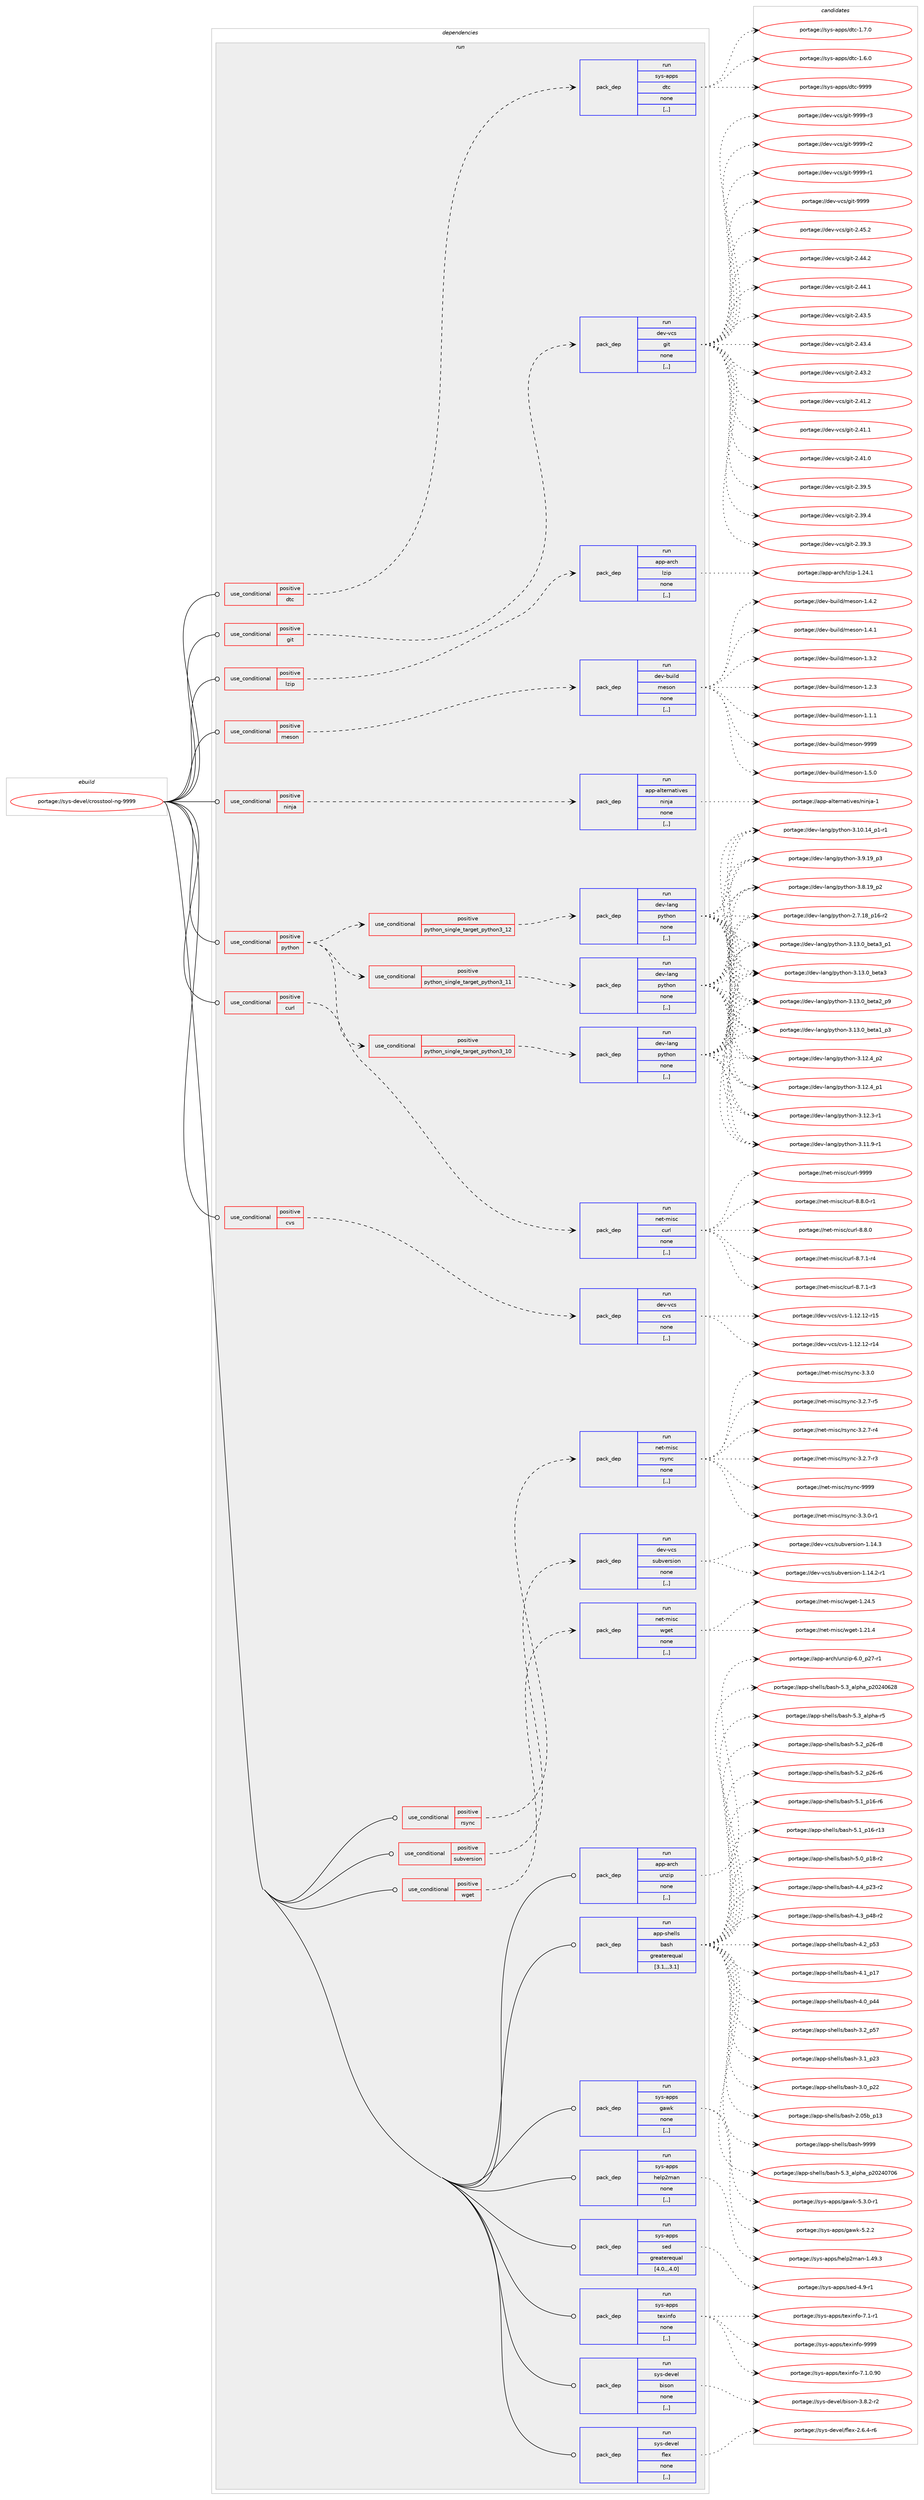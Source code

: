 digraph prolog {

# *************
# Graph options
# *************

newrank=true;
concentrate=true;
compound=true;
graph [rankdir=LR,fontname=Helvetica,fontsize=10,ranksep=1.5];#, ranksep=2.5, nodesep=0.2];
edge  [arrowhead=vee];
node  [fontname=Helvetica,fontsize=10];

# **********
# The ebuild
# **********

subgraph cluster_leftcol {
color=gray;
rank=same;
label=<<i>ebuild</i>>;
id [label="portage://sys-devel/crosstool-ng-9999", color=red, width=4, href="../sys-devel/crosstool-ng-9999.svg"];
}

# ****************
# The dependencies
# ****************

subgraph cluster_midcol {
color=gray;
label=<<i>dependencies</i>>;
subgraph cluster_compile {
fillcolor="#eeeeee";
style=filled;
label=<<i>compile</i>>;
}
subgraph cluster_compileandrun {
fillcolor="#eeeeee";
style=filled;
label=<<i>compile and run</i>>;
}
subgraph cluster_run {
fillcolor="#eeeeee";
style=filled;
label=<<i>run</i>>;
subgraph cond114559 {
dependency430284 [label=<<TABLE BORDER="0" CELLBORDER="1" CELLSPACING="0" CELLPADDING="4"><TR><TD ROWSPAN="3" CELLPADDING="10">use_conditional</TD></TR><TR><TD>positive</TD></TR><TR><TD>curl</TD></TR></TABLE>>, shape=none, color=red];
subgraph pack312774 {
dependency430285 [label=<<TABLE BORDER="0" CELLBORDER="1" CELLSPACING="0" CELLPADDING="4" WIDTH="220"><TR><TD ROWSPAN="6" CELLPADDING="30">pack_dep</TD></TR><TR><TD WIDTH="110">run</TD></TR><TR><TD>net-misc</TD></TR><TR><TD>curl</TD></TR><TR><TD>none</TD></TR><TR><TD>[,,]</TD></TR></TABLE>>, shape=none, color=blue];
}
dependency430284:e -> dependency430285:w [weight=20,style="dashed",arrowhead="vee"];
}
id:e -> dependency430284:w [weight=20,style="solid",arrowhead="odot"];
subgraph cond114560 {
dependency430286 [label=<<TABLE BORDER="0" CELLBORDER="1" CELLSPACING="0" CELLPADDING="4"><TR><TD ROWSPAN="3" CELLPADDING="10">use_conditional</TD></TR><TR><TD>positive</TD></TR><TR><TD>cvs</TD></TR></TABLE>>, shape=none, color=red];
subgraph pack312775 {
dependency430287 [label=<<TABLE BORDER="0" CELLBORDER="1" CELLSPACING="0" CELLPADDING="4" WIDTH="220"><TR><TD ROWSPAN="6" CELLPADDING="30">pack_dep</TD></TR><TR><TD WIDTH="110">run</TD></TR><TR><TD>dev-vcs</TD></TR><TR><TD>cvs</TD></TR><TR><TD>none</TD></TR><TR><TD>[,,]</TD></TR></TABLE>>, shape=none, color=blue];
}
dependency430286:e -> dependency430287:w [weight=20,style="dashed",arrowhead="vee"];
}
id:e -> dependency430286:w [weight=20,style="solid",arrowhead="odot"];
subgraph cond114561 {
dependency430288 [label=<<TABLE BORDER="0" CELLBORDER="1" CELLSPACING="0" CELLPADDING="4"><TR><TD ROWSPAN="3" CELLPADDING="10">use_conditional</TD></TR><TR><TD>positive</TD></TR><TR><TD>dtc</TD></TR></TABLE>>, shape=none, color=red];
subgraph pack312776 {
dependency430289 [label=<<TABLE BORDER="0" CELLBORDER="1" CELLSPACING="0" CELLPADDING="4" WIDTH="220"><TR><TD ROWSPAN="6" CELLPADDING="30">pack_dep</TD></TR><TR><TD WIDTH="110">run</TD></TR><TR><TD>sys-apps</TD></TR><TR><TD>dtc</TD></TR><TR><TD>none</TD></TR><TR><TD>[,,]</TD></TR></TABLE>>, shape=none, color=blue];
}
dependency430288:e -> dependency430289:w [weight=20,style="dashed",arrowhead="vee"];
}
id:e -> dependency430288:w [weight=20,style="solid",arrowhead="odot"];
subgraph cond114562 {
dependency430290 [label=<<TABLE BORDER="0" CELLBORDER="1" CELLSPACING="0" CELLPADDING="4"><TR><TD ROWSPAN="3" CELLPADDING="10">use_conditional</TD></TR><TR><TD>positive</TD></TR><TR><TD>git</TD></TR></TABLE>>, shape=none, color=red];
subgraph pack312777 {
dependency430291 [label=<<TABLE BORDER="0" CELLBORDER="1" CELLSPACING="0" CELLPADDING="4" WIDTH="220"><TR><TD ROWSPAN="6" CELLPADDING="30">pack_dep</TD></TR><TR><TD WIDTH="110">run</TD></TR><TR><TD>dev-vcs</TD></TR><TR><TD>git</TD></TR><TR><TD>none</TD></TR><TR><TD>[,,]</TD></TR></TABLE>>, shape=none, color=blue];
}
dependency430290:e -> dependency430291:w [weight=20,style="dashed",arrowhead="vee"];
}
id:e -> dependency430290:w [weight=20,style="solid",arrowhead="odot"];
subgraph cond114563 {
dependency430292 [label=<<TABLE BORDER="0" CELLBORDER="1" CELLSPACING="0" CELLPADDING="4"><TR><TD ROWSPAN="3" CELLPADDING="10">use_conditional</TD></TR><TR><TD>positive</TD></TR><TR><TD>lzip</TD></TR></TABLE>>, shape=none, color=red];
subgraph pack312778 {
dependency430293 [label=<<TABLE BORDER="0" CELLBORDER="1" CELLSPACING="0" CELLPADDING="4" WIDTH="220"><TR><TD ROWSPAN="6" CELLPADDING="30">pack_dep</TD></TR><TR><TD WIDTH="110">run</TD></TR><TR><TD>app-arch</TD></TR><TR><TD>lzip</TD></TR><TR><TD>none</TD></TR><TR><TD>[,,]</TD></TR></TABLE>>, shape=none, color=blue];
}
dependency430292:e -> dependency430293:w [weight=20,style="dashed",arrowhead="vee"];
}
id:e -> dependency430292:w [weight=20,style="solid",arrowhead="odot"];
subgraph cond114564 {
dependency430294 [label=<<TABLE BORDER="0" CELLBORDER="1" CELLSPACING="0" CELLPADDING="4"><TR><TD ROWSPAN="3" CELLPADDING="10">use_conditional</TD></TR><TR><TD>positive</TD></TR><TR><TD>meson</TD></TR></TABLE>>, shape=none, color=red];
subgraph pack312779 {
dependency430295 [label=<<TABLE BORDER="0" CELLBORDER="1" CELLSPACING="0" CELLPADDING="4" WIDTH="220"><TR><TD ROWSPAN="6" CELLPADDING="30">pack_dep</TD></TR><TR><TD WIDTH="110">run</TD></TR><TR><TD>dev-build</TD></TR><TR><TD>meson</TD></TR><TR><TD>none</TD></TR><TR><TD>[,,]</TD></TR></TABLE>>, shape=none, color=blue];
}
dependency430294:e -> dependency430295:w [weight=20,style="dashed",arrowhead="vee"];
}
id:e -> dependency430294:w [weight=20,style="solid",arrowhead="odot"];
subgraph cond114565 {
dependency430296 [label=<<TABLE BORDER="0" CELLBORDER="1" CELLSPACING="0" CELLPADDING="4"><TR><TD ROWSPAN="3" CELLPADDING="10">use_conditional</TD></TR><TR><TD>positive</TD></TR><TR><TD>ninja</TD></TR></TABLE>>, shape=none, color=red];
subgraph pack312780 {
dependency430297 [label=<<TABLE BORDER="0" CELLBORDER="1" CELLSPACING="0" CELLPADDING="4" WIDTH="220"><TR><TD ROWSPAN="6" CELLPADDING="30">pack_dep</TD></TR><TR><TD WIDTH="110">run</TD></TR><TR><TD>app-alternatives</TD></TR><TR><TD>ninja</TD></TR><TR><TD>none</TD></TR><TR><TD>[,,]</TD></TR></TABLE>>, shape=none, color=blue];
}
dependency430296:e -> dependency430297:w [weight=20,style="dashed",arrowhead="vee"];
}
id:e -> dependency430296:w [weight=20,style="solid",arrowhead="odot"];
subgraph cond114566 {
dependency430298 [label=<<TABLE BORDER="0" CELLBORDER="1" CELLSPACING="0" CELLPADDING="4"><TR><TD ROWSPAN="3" CELLPADDING="10">use_conditional</TD></TR><TR><TD>positive</TD></TR><TR><TD>python</TD></TR></TABLE>>, shape=none, color=red];
subgraph cond114567 {
dependency430299 [label=<<TABLE BORDER="0" CELLBORDER="1" CELLSPACING="0" CELLPADDING="4"><TR><TD ROWSPAN="3" CELLPADDING="10">use_conditional</TD></TR><TR><TD>positive</TD></TR><TR><TD>python_single_target_python3_10</TD></TR></TABLE>>, shape=none, color=red];
subgraph pack312781 {
dependency430300 [label=<<TABLE BORDER="0" CELLBORDER="1" CELLSPACING="0" CELLPADDING="4" WIDTH="220"><TR><TD ROWSPAN="6" CELLPADDING="30">pack_dep</TD></TR><TR><TD WIDTH="110">run</TD></TR><TR><TD>dev-lang</TD></TR><TR><TD>python</TD></TR><TR><TD>none</TD></TR><TR><TD>[,,]</TD></TR></TABLE>>, shape=none, color=blue];
}
dependency430299:e -> dependency430300:w [weight=20,style="dashed",arrowhead="vee"];
}
dependency430298:e -> dependency430299:w [weight=20,style="dashed",arrowhead="vee"];
subgraph cond114568 {
dependency430301 [label=<<TABLE BORDER="0" CELLBORDER="1" CELLSPACING="0" CELLPADDING="4"><TR><TD ROWSPAN="3" CELLPADDING="10">use_conditional</TD></TR><TR><TD>positive</TD></TR><TR><TD>python_single_target_python3_11</TD></TR></TABLE>>, shape=none, color=red];
subgraph pack312782 {
dependency430302 [label=<<TABLE BORDER="0" CELLBORDER="1" CELLSPACING="0" CELLPADDING="4" WIDTH="220"><TR><TD ROWSPAN="6" CELLPADDING="30">pack_dep</TD></TR><TR><TD WIDTH="110">run</TD></TR><TR><TD>dev-lang</TD></TR><TR><TD>python</TD></TR><TR><TD>none</TD></TR><TR><TD>[,,]</TD></TR></TABLE>>, shape=none, color=blue];
}
dependency430301:e -> dependency430302:w [weight=20,style="dashed",arrowhead="vee"];
}
dependency430298:e -> dependency430301:w [weight=20,style="dashed",arrowhead="vee"];
subgraph cond114569 {
dependency430303 [label=<<TABLE BORDER="0" CELLBORDER="1" CELLSPACING="0" CELLPADDING="4"><TR><TD ROWSPAN="3" CELLPADDING="10">use_conditional</TD></TR><TR><TD>positive</TD></TR><TR><TD>python_single_target_python3_12</TD></TR></TABLE>>, shape=none, color=red];
subgraph pack312783 {
dependency430304 [label=<<TABLE BORDER="0" CELLBORDER="1" CELLSPACING="0" CELLPADDING="4" WIDTH="220"><TR><TD ROWSPAN="6" CELLPADDING="30">pack_dep</TD></TR><TR><TD WIDTH="110">run</TD></TR><TR><TD>dev-lang</TD></TR><TR><TD>python</TD></TR><TR><TD>none</TD></TR><TR><TD>[,,]</TD></TR></TABLE>>, shape=none, color=blue];
}
dependency430303:e -> dependency430304:w [weight=20,style="dashed",arrowhead="vee"];
}
dependency430298:e -> dependency430303:w [weight=20,style="dashed",arrowhead="vee"];
}
id:e -> dependency430298:w [weight=20,style="solid",arrowhead="odot"];
subgraph cond114570 {
dependency430305 [label=<<TABLE BORDER="0" CELLBORDER="1" CELLSPACING="0" CELLPADDING="4"><TR><TD ROWSPAN="3" CELLPADDING="10">use_conditional</TD></TR><TR><TD>positive</TD></TR><TR><TD>rsync</TD></TR></TABLE>>, shape=none, color=red];
subgraph pack312784 {
dependency430306 [label=<<TABLE BORDER="0" CELLBORDER="1" CELLSPACING="0" CELLPADDING="4" WIDTH="220"><TR><TD ROWSPAN="6" CELLPADDING="30">pack_dep</TD></TR><TR><TD WIDTH="110">run</TD></TR><TR><TD>net-misc</TD></TR><TR><TD>rsync</TD></TR><TR><TD>none</TD></TR><TR><TD>[,,]</TD></TR></TABLE>>, shape=none, color=blue];
}
dependency430305:e -> dependency430306:w [weight=20,style="dashed",arrowhead="vee"];
}
id:e -> dependency430305:w [weight=20,style="solid",arrowhead="odot"];
subgraph cond114571 {
dependency430307 [label=<<TABLE BORDER="0" CELLBORDER="1" CELLSPACING="0" CELLPADDING="4"><TR><TD ROWSPAN="3" CELLPADDING="10">use_conditional</TD></TR><TR><TD>positive</TD></TR><TR><TD>subversion</TD></TR></TABLE>>, shape=none, color=red];
subgraph pack312785 {
dependency430308 [label=<<TABLE BORDER="0" CELLBORDER="1" CELLSPACING="0" CELLPADDING="4" WIDTH="220"><TR><TD ROWSPAN="6" CELLPADDING="30">pack_dep</TD></TR><TR><TD WIDTH="110">run</TD></TR><TR><TD>dev-vcs</TD></TR><TR><TD>subversion</TD></TR><TR><TD>none</TD></TR><TR><TD>[,,]</TD></TR></TABLE>>, shape=none, color=blue];
}
dependency430307:e -> dependency430308:w [weight=20,style="dashed",arrowhead="vee"];
}
id:e -> dependency430307:w [weight=20,style="solid",arrowhead="odot"];
subgraph cond114572 {
dependency430309 [label=<<TABLE BORDER="0" CELLBORDER="1" CELLSPACING="0" CELLPADDING="4"><TR><TD ROWSPAN="3" CELLPADDING="10">use_conditional</TD></TR><TR><TD>positive</TD></TR><TR><TD>wget</TD></TR></TABLE>>, shape=none, color=red];
subgraph pack312786 {
dependency430310 [label=<<TABLE BORDER="0" CELLBORDER="1" CELLSPACING="0" CELLPADDING="4" WIDTH="220"><TR><TD ROWSPAN="6" CELLPADDING="30">pack_dep</TD></TR><TR><TD WIDTH="110">run</TD></TR><TR><TD>net-misc</TD></TR><TR><TD>wget</TD></TR><TR><TD>none</TD></TR><TR><TD>[,,]</TD></TR></TABLE>>, shape=none, color=blue];
}
dependency430309:e -> dependency430310:w [weight=20,style="dashed",arrowhead="vee"];
}
id:e -> dependency430309:w [weight=20,style="solid",arrowhead="odot"];
subgraph pack312787 {
dependency430311 [label=<<TABLE BORDER="0" CELLBORDER="1" CELLSPACING="0" CELLPADDING="4" WIDTH="220"><TR><TD ROWSPAN="6" CELLPADDING="30">pack_dep</TD></TR><TR><TD WIDTH="110">run</TD></TR><TR><TD>app-arch</TD></TR><TR><TD>unzip</TD></TR><TR><TD>none</TD></TR><TR><TD>[,,]</TD></TR></TABLE>>, shape=none, color=blue];
}
id:e -> dependency430311:w [weight=20,style="solid",arrowhead="odot"];
subgraph pack312788 {
dependency430312 [label=<<TABLE BORDER="0" CELLBORDER="1" CELLSPACING="0" CELLPADDING="4" WIDTH="220"><TR><TD ROWSPAN="6" CELLPADDING="30">pack_dep</TD></TR><TR><TD WIDTH="110">run</TD></TR><TR><TD>app-shells</TD></TR><TR><TD>bash</TD></TR><TR><TD>greaterequal</TD></TR><TR><TD>[3.1,,,3.1]</TD></TR></TABLE>>, shape=none, color=blue];
}
id:e -> dependency430312:w [weight=20,style="solid",arrowhead="odot"];
subgraph pack312789 {
dependency430313 [label=<<TABLE BORDER="0" CELLBORDER="1" CELLSPACING="0" CELLPADDING="4" WIDTH="220"><TR><TD ROWSPAN="6" CELLPADDING="30">pack_dep</TD></TR><TR><TD WIDTH="110">run</TD></TR><TR><TD>sys-apps</TD></TR><TR><TD>gawk</TD></TR><TR><TD>none</TD></TR><TR><TD>[,,]</TD></TR></TABLE>>, shape=none, color=blue];
}
id:e -> dependency430313:w [weight=20,style="solid",arrowhead="odot"];
subgraph pack312790 {
dependency430314 [label=<<TABLE BORDER="0" CELLBORDER="1" CELLSPACING="0" CELLPADDING="4" WIDTH="220"><TR><TD ROWSPAN="6" CELLPADDING="30">pack_dep</TD></TR><TR><TD WIDTH="110">run</TD></TR><TR><TD>sys-apps</TD></TR><TR><TD>help2man</TD></TR><TR><TD>none</TD></TR><TR><TD>[,,]</TD></TR></TABLE>>, shape=none, color=blue];
}
id:e -> dependency430314:w [weight=20,style="solid",arrowhead="odot"];
subgraph pack312791 {
dependency430315 [label=<<TABLE BORDER="0" CELLBORDER="1" CELLSPACING="0" CELLPADDING="4" WIDTH="220"><TR><TD ROWSPAN="6" CELLPADDING="30">pack_dep</TD></TR><TR><TD WIDTH="110">run</TD></TR><TR><TD>sys-apps</TD></TR><TR><TD>sed</TD></TR><TR><TD>greaterequal</TD></TR><TR><TD>[4.0,,,4.0]</TD></TR></TABLE>>, shape=none, color=blue];
}
id:e -> dependency430315:w [weight=20,style="solid",arrowhead="odot"];
subgraph pack312792 {
dependency430316 [label=<<TABLE BORDER="0" CELLBORDER="1" CELLSPACING="0" CELLPADDING="4" WIDTH="220"><TR><TD ROWSPAN="6" CELLPADDING="30">pack_dep</TD></TR><TR><TD WIDTH="110">run</TD></TR><TR><TD>sys-apps</TD></TR><TR><TD>texinfo</TD></TR><TR><TD>none</TD></TR><TR><TD>[,,]</TD></TR></TABLE>>, shape=none, color=blue];
}
id:e -> dependency430316:w [weight=20,style="solid",arrowhead="odot"];
subgraph pack312793 {
dependency430317 [label=<<TABLE BORDER="0" CELLBORDER="1" CELLSPACING="0" CELLPADDING="4" WIDTH="220"><TR><TD ROWSPAN="6" CELLPADDING="30">pack_dep</TD></TR><TR><TD WIDTH="110">run</TD></TR><TR><TD>sys-devel</TD></TR><TR><TD>bison</TD></TR><TR><TD>none</TD></TR><TR><TD>[,,]</TD></TR></TABLE>>, shape=none, color=blue];
}
id:e -> dependency430317:w [weight=20,style="solid",arrowhead="odot"];
subgraph pack312794 {
dependency430318 [label=<<TABLE BORDER="0" CELLBORDER="1" CELLSPACING="0" CELLPADDING="4" WIDTH="220"><TR><TD ROWSPAN="6" CELLPADDING="30">pack_dep</TD></TR><TR><TD WIDTH="110">run</TD></TR><TR><TD>sys-devel</TD></TR><TR><TD>flex</TD></TR><TR><TD>none</TD></TR><TR><TD>[,,]</TD></TR></TABLE>>, shape=none, color=blue];
}
id:e -> dependency430318:w [weight=20,style="solid",arrowhead="odot"];
}
}

# **************
# The candidates
# **************

subgraph cluster_choices {
rank=same;
color=gray;
label=<<i>candidates</i>>;

subgraph choice312774 {
color=black;
nodesep=1;
choice110101116451091051159947991171141084557575757 [label="portage://net-misc/curl-9999", color=red, width=4,href="../net-misc/curl-9999.svg"];
choice110101116451091051159947991171141084556465646484511449 [label="portage://net-misc/curl-8.8.0-r1", color=red, width=4,href="../net-misc/curl-8.8.0-r1.svg"];
choice11010111645109105115994799117114108455646564648 [label="portage://net-misc/curl-8.8.0", color=red, width=4,href="../net-misc/curl-8.8.0.svg"];
choice110101116451091051159947991171141084556465546494511452 [label="portage://net-misc/curl-8.7.1-r4", color=red, width=4,href="../net-misc/curl-8.7.1-r4.svg"];
choice110101116451091051159947991171141084556465546494511451 [label="portage://net-misc/curl-8.7.1-r3", color=red, width=4,href="../net-misc/curl-8.7.1-r3.svg"];
dependency430285:e -> choice110101116451091051159947991171141084557575757:w [style=dotted,weight="100"];
dependency430285:e -> choice110101116451091051159947991171141084556465646484511449:w [style=dotted,weight="100"];
dependency430285:e -> choice11010111645109105115994799117114108455646564648:w [style=dotted,weight="100"];
dependency430285:e -> choice110101116451091051159947991171141084556465546494511452:w [style=dotted,weight="100"];
dependency430285:e -> choice110101116451091051159947991171141084556465546494511451:w [style=dotted,weight="100"];
}
subgraph choice312775 {
color=black;
nodesep=1;
choice100101118451189911547991181154549464950464950451144953 [label="portage://dev-vcs/cvs-1.12.12-r15", color=red, width=4,href="../dev-vcs/cvs-1.12.12-r15.svg"];
choice100101118451189911547991181154549464950464950451144952 [label="portage://dev-vcs/cvs-1.12.12-r14", color=red, width=4,href="../dev-vcs/cvs-1.12.12-r14.svg"];
dependency430287:e -> choice100101118451189911547991181154549464950464950451144953:w [style=dotted,weight="100"];
dependency430287:e -> choice100101118451189911547991181154549464950464950451144952:w [style=dotted,weight="100"];
}
subgraph choice312776 {
color=black;
nodesep=1;
choice115121115459711211211547100116994557575757 [label="portage://sys-apps/dtc-9999", color=red, width=4,href="../sys-apps/dtc-9999.svg"];
choice11512111545971121121154710011699454946554648 [label="portage://sys-apps/dtc-1.7.0", color=red, width=4,href="../sys-apps/dtc-1.7.0.svg"];
choice11512111545971121121154710011699454946544648 [label="portage://sys-apps/dtc-1.6.0", color=red, width=4,href="../sys-apps/dtc-1.6.0.svg"];
dependency430289:e -> choice115121115459711211211547100116994557575757:w [style=dotted,weight="100"];
dependency430289:e -> choice11512111545971121121154710011699454946554648:w [style=dotted,weight="100"];
dependency430289:e -> choice11512111545971121121154710011699454946544648:w [style=dotted,weight="100"];
}
subgraph choice312777 {
color=black;
nodesep=1;
choice10010111845118991154710310511645575757574511451 [label="portage://dev-vcs/git-9999-r3", color=red, width=4,href="../dev-vcs/git-9999-r3.svg"];
choice10010111845118991154710310511645575757574511450 [label="portage://dev-vcs/git-9999-r2", color=red, width=4,href="../dev-vcs/git-9999-r2.svg"];
choice10010111845118991154710310511645575757574511449 [label="portage://dev-vcs/git-9999-r1", color=red, width=4,href="../dev-vcs/git-9999-r1.svg"];
choice1001011184511899115471031051164557575757 [label="portage://dev-vcs/git-9999", color=red, width=4,href="../dev-vcs/git-9999.svg"];
choice10010111845118991154710310511645504652534650 [label="portage://dev-vcs/git-2.45.2", color=red, width=4,href="../dev-vcs/git-2.45.2.svg"];
choice10010111845118991154710310511645504652524650 [label="portage://dev-vcs/git-2.44.2", color=red, width=4,href="../dev-vcs/git-2.44.2.svg"];
choice10010111845118991154710310511645504652524649 [label="portage://dev-vcs/git-2.44.1", color=red, width=4,href="../dev-vcs/git-2.44.1.svg"];
choice10010111845118991154710310511645504652514653 [label="portage://dev-vcs/git-2.43.5", color=red, width=4,href="../dev-vcs/git-2.43.5.svg"];
choice10010111845118991154710310511645504652514652 [label="portage://dev-vcs/git-2.43.4", color=red, width=4,href="../dev-vcs/git-2.43.4.svg"];
choice10010111845118991154710310511645504652514650 [label="portage://dev-vcs/git-2.43.2", color=red, width=4,href="../dev-vcs/git-2.43.2.svg"];
choice10010111845118991154710310511645504652494650 [label="portage://dev-vcs/git-2.41.2", color=red, width=4,href="../dev-vcs/git-2.41.2.svg"];
choice10010111845118991154710310511645504652494649 [label="portage://dev-vcs/git-2.41.1", color=red, width=4,href="../dev-vcs/git-2.41.1.svg"];
choice10010111845118991154710310511645504652494648 [label="portage://dev-vcs/git-2.41.0", color=red, width=4,href="../dev-vcs/git-2.41.0.svg"];
choice10010111845118991154710310511645504651574653 [label="portage://dev-vcs/git-2.39.5", color=red, width=4,href="../dev-vcs/git-2.39.5.svg"];
choice10010111845118991154710310511645504651574652 [label="portage://dev-vcs/git-2.39.4", color=red, width=4,href="../dev-vcs/git-2.39.4.svg"];
choice10010111845118991154710310511645504651574651 [label="portage://dev-vcs/git-2.39.3", color=red, width=4,href="../dev-vcs/git-2.39.3.svg"];
dependency430291:e -> choice10010111845118991154710310511645575757574511451:w [style=dotted,weight="100"];
dependency430291:e -> choice10010111845118991154710310511645575757574511450:w [style=dotted,weight="100"];
dependency430291:e -> choice10010111845118991154710310511645575757574511449:w [style=dotted,weight="100"];
dependency430291:e -> choice1001011184511899115471031051164557575757:w [style=dotted,weight="100"];
dependency430291:e -> choice10010111845118991154710310511645504652534650:w [style=dotted,weight="100"];
dependency430291:e -> choice10010111845118991154710310511645504652524650:w [style=dotted,weight="100"];
dependency430291:e -> choice10010111845118991154710310511645504652524649:w [style=dotted,weight="100"];
dependency430291:e -> choice10010111845118991154710310511645504652514653:w [style=dotted,weight="100"];
dependency430291:e -> choice10010111845118991154710310511645504652514652:w [style=dotted,weight="100"];
dependency430291:e -> choice10010111845118991154710310511645504652514650:w [style=dotted,weight="100"];
dependency430291:e -> choice10010111845118991154710310511645504652494650:w [style=dotted,weight="100"];
dependency430291:e -> choice10010111845118991154710310511645504652494649:w [style=dotted,weight="100"];
dependency430291:e -> choice10010111845118991154710310511645504652494648:w [style=dotted,weight="100"];
dependency430291:e -> choice10010111845118991154710310511645504651574653:w [style=dotted,weight="100"];
dependency430291:e -> choice10010111845118991154710310511645504651574652:w [style=dotted,weight="100"];
dependency430291:e -> choice10010111845118991154710310511645504651574651:w [style=dotted,weight="100"];
}
subgraph choice312778 {
color=black;
nodesep=1;
choice971121124597114991044710812210511245494650524649 [label="portage://app-arch/lzip-1.24.1", color=red, width=4,href="../app-arch/lzip-1.24.1.svg"];
dependency430293:e -> choice971121124597114991044710812210511245494650524649:w [style=dotted,weight="100"];
}
subgraph choice312779 {
color=black;
nodesep=1;
choice1001011184598117105108100471091011151111104557575757 [label="portage://dev-build/meson-9999", color=red, width=4,href="../dev-build/meson-9999.svg"];
choice100101118459811710510810047109101115111110454946534648 [label="portage://dev-build/meson-1.5.0", color=red, width=4,href="../dev-build/meson-1.5.0.svg"];
choice100101118459811710510810047109101115111110454946524650 [label="portage://dev-build/meson-1.4.2", color=red, width=4,href="../dev-build/meson-1.4.2.svg"];
choice100101118459811710510810047109101115111110454946524649 [label="portage://dev-build/meson-1.4.1", color=red, width=4,href="../dev-build/meson-1.4.1.svg"];
choice100101118459811710510810047109101115111110454946514650 [label="portage://dev-build/meson-1.3.2", color=red, width=4,href="../dev-build/meson-1.3.2.svg"];
choice100101118459811710510810047109101115111110454946504651 [label="portage://dev-build/meson-1.2.3", color=red, width=4,href="../dev-build/meson-1.2.3.svg"];
choice100101118459811710510810047109101115111110454946494649 [label="portage://dev-build/meson-1.1.1", color=red, width=4,href="../dev-build/meson-1.1.1.svg"];
dependency430295:e -> choice1001011184598117105108100471091011151111104557575757:w [style=dotted,weight="100"];
dependency430295:e -> choice100101118459811710510810047109101115111110454946534648:w [style=dotted,weight="100"];
dependency430295:e -> choice100101118459811710510810047109101115111110454946524650:w [style=dotted,weight="100"];
dependency430295:e -> choice100101118459811710510810047109101115111110454946524649:w [style=dotted,weight="100"];
dependency430295:e -> choice100101118459811710510810047109101115111110454946514650:w [style=dotted,weight="100"];
dependency430295:e -> choice100101118459811710510810047109101115111110454946504651:w [style=dotted,weight="100"];
dependency430295:e -> choice100101118459811710510810047109101115111110454946494649:w [style=dotted,weight="100"];
}
subgraph choice312780 {
color=black;
nodesep=1;
choice9711211245971081161011141109711610511810111547110105110106974549 [label="portage://app-alternatives/ninja-1", color=red, width=4,href="../app-alternatives/ninja-1.svg"];
dependency430297:e -> choice9711211245971081161011141109711610511810111547110105110106974549:w [style=dotted,weight="100"];
}
subgraph choice312781 {
color=black;
nodesep=1;
choice10010111845108971101034711212111610411111045514649514648959810111697519511249 [label="portage://dev-lang/python-3.13.0_beta3_p1", color=red, width=4,href="../dev-lang/python-3.13.0_beta3_p1.svg"];
choice1001011184510897110103471121211161041111104551464951464895981011169751 [label="portage://dev-lang/python-3.13.0_beta3", color=red, width=4,href="../dev-lang/python-3.13.0_beta3.svg"];
choice10010111845108971101034711212111610411111045514649514648959810111697509511257 [label="portage://dev-lang/python-3.13.0_beta2_p9", color=red, width=4,href="../dev-lang/python-3.13.0_beta2_p9.svg"];
choice10010111845108971101034711212111610411111045514649514648959810111697499511251 [label="portage://dev-lang/python-3.13.0_beta1_p3", color=red, width=4,href="../dev-lang/python-3.13.0_beta1_p3.svg"];
choice100101118451089711010347112121116104111110455146495046529511250 [label="portage://dev-lang/python-3.12.4_p2", color=red, width=4,href="../dev-lang/python-3.12.4_p2.svg"];
choice100101118451089711010347112121116104111110455146495046529511249 [label="portage://dev-lang/python-3.12.4_p1", color=red, width=4,href="../dev-lang/python-3.12.4_p1.svg"];
choice100101118451089711010347112121116104111110455146495046514511449 [label="portage://dev-lang/python-3.12.3-r1", color=red, width=4,href="../dev-lang/python-3.12.3-r1.svg"];
choice100101118451089711010347112121116104111110455146494946574511449 [label="portage://dev-lang/python-3.11.9-r1", color=red, width=4,href="../dev-lang/python-3.11.9-r1.svg"];
choice100101118451089711010347112121116104111110455146494846495295112494511449 [label="portage://dev-lang/python-3.10.14_p1-r1", color=red, width=4,href="../dev-lang/python-3.10.14_p1-r1.svg"];
choice100101118451089711010347112121116104111110455146574649579511251 [label="portage://dev-lang/python-3.9.19_p3", color=red, width=4,href="../dev-lang/python-3.9.19_p3.svg"];
choice100101118451089711010347112121116104111110455146564649579511250 [label="portage://dev-lang/python-3.8.19_p2", color=red, width=4,href="../dev-lang/python-3.8.19_p2.svg"];
choice100101118451089711010347112121116104111110455046554649569511249544511450 [label="portage://dev-lang/python-2.7.18_p16-r2", color=red, width=4,href="../dev-lang/python-2.7.18_p16-r2.svg"];
dependency430300:e -> choice10010111845108971101034711212111610411111045514649514648959810111697519511249:w [style=dotted,weight="100"];
dependency430300:e -> choice1001011184510897110103471121211161041111104551464951464895981011169751:w [style=dotted,weight="100"];
dependency430300:e -> choice10010111845108971101034711212111610411111045514649514648959810111697509511257:w [style=dotted,weight="100"];
dependency430300:e -> choice10010111845108971101034711212111610411111045514649514648959810111697499511251:w [style=dotted,weight="100"];
dependency430300:e -> choice100101118451089711010347112121116104111110455146495046529511250:w [style=dotted,weight="100"];
dependency430300:e -> choice100101118451089711010347112121116104111110455146495046529511249:w [style=dotted,weight="100"];
dependency430300:e -> choice100101118451089711010347112121116104111110455146495046514511449:w [style=dotted,weight="100"];
dependency430300:e -> choice100101118451089711010347112121116104111110455146494946574511449:w [style=dotted,weight="100"];
dependency430300:e -> choice100101118451089711010347112121116104111110455146494846495295112494511449:w [style=dotted,weight="100"];
dependency430300:e -> choice100101118451089711010347112121116104111110455146574649579511251:w [style=dotted,weight="100"];
dependency430300:e -> choice100101118451089711010347112121116104111110455146564649579511250:w [style=dotted,weight="100"];
dependency430300:e -> choice100101118451089711010347112121116104111110455046554649569511249544511450:w [style=dotted,weight="100"];
}
subgraph choice312782 {
color=black;
nodesep=1;
choice10010111845108971101034711212111610411111045514649514648959810111697519511249 [label="portage://dev-lang/python-3.13.0_beta3_p1", color=red, width=4,href="../dev-lang/python-3.13.0_beta3_p1.svg"];
choice1001011184510897110103471121211161041111104551464951464895981011169751 [label="portage://dev-lang/python-3.13.0_beta3", color=red, width=4,href="../dev-lang/python-3.13.0_beta3.svg"];
choice10010111845108971101034711212111610411111045514649514648959810111697509511257 [label="portage://dev-lang/python-3.13.0_beta2_p9", color=red, width=4,href="../dev-lang/python-3.13.0_beta2_p9.svg"];
choice10010111845108971101034711212111610411111045514649514648959810111697499511251 [label="portage://dev-lang/python-3.13.0_beta1_p3", color=red, width=4,href="../dev-lang/python-3.13.0_beta1_p3.svg"];
choice100101118451089711010347112121116104111110455146495046529511250 [label="portage://dev-lang/python-3.12.4_p2", color=red, width=4,href="../dev-lang/python-3.12.4_p2.svg"];
choice100101118451089711010347112121116104111110455146495046529511249 [label="portage://dev-lang/python-3.12.4_p1", color=red, width=4,href="../dev-lang/python-3.12.4_p1.svg"];
choice100101118451089711010347112121116104111110455146495046514511449 [label="portage://dev-lang/python-3.12.3-r1", color=red, width=4,href="../dev-lang/python-3.12.3-r1.svg"];
choice100101118451089711010347112121116104111110455146494946574511449 [label="portage://dev-lang/python-3.11.9-r1", color=red, width=4,href="../dev-lang/python-3.11.9-r1.svg"];
choice100101118451089711010347112121116104111110455146494846495295112494511449 [label="portage://dev-lang/python-3.10.14_p1-r1", color=red, width=4,href="../dev-lang/python-3.10.14_p1-r1.svg"];
choice100101118451089711010347112121116104111110455146574649579511251 [label="portage://dev-lang/python-3.9.19_p3", color=red, width=4,href="../dev-lang/python-3.9.19_p3.svg"];
choice100101118451089711010347112121116104111110455146564649579511250 [label="portage://dev-lang/python-3.8.19_p2", color=red, width=4,href="../dev-lang/python-3.8.19_p2.svg"];
choice100101118451089711010347112121116104111110455046554649569511249544511450 [label="portage://dev-lang/python-2.7.18_p16-r2", color=red, width=4,href="../dev-lang/python-2.7.18_p16-r2.svg"];
dependency430302:e -> choice10010111845108971101034711212111610411111045514649514648959810111697519511249:w [style=dotted,weight="100"];
dependency430302:e -> choice1001011184510897110103471121211161041111104551464951464895981011169751:w [style=dotted,weight="100"];
dependency430302:e -> choice10010111845108971101034711212111610411111045514649514648959810111697509511257:w [style=dotted,weight="100"];
dependency430302:e -> choice10010111845108971101034711212111610411111045514649514648959810111697499511251:w [style=dotted,weight="100"];
dependency430302:e -> choice100101118451089711010347112121116104111110455146495046529511250:w [style=dotted,weight="100"];
dependency430302:e -> choice100101118451089711010347112121116104111110455146495046529511249:w [style=dotted,weight="100"];
dependency430302:e -> choice100101118451089711010347112121116104111110455146495046514511449:w [style=dotted,weight="100"];
dependency430302:e -> choice100101118451089711010347112121116104111110455146494946574511449:w [style=dotted,weight="100"];
dependency430302:e -> choice100101118451089711010347112121116104111110455146494846495295112494511449:w [style=dotted,weight="100"];
dependency430302:e -> choice100101118451089711010347112121116104111110455146574649579511251:w [style=dotted,weight="100"];
dependency430302:e -> choice100101118451089711010347112121116104111110455146564649579511250:w [style=dotted,weight="100"];
dependency430302:e -> choice100101118451089711010347112121116104111110455046554649569511249544511450:w [style=dotted,weight="100"];
}
subgraph choice312783 {
color=black;
nodesep=1;
choice10010111845108971101034711212111610411111045514649514648959810111697519511249 [label="portage://dev-lang/python-3.13.0_beta3_p1", color=red, width=4,href="../dev-lang/python-3.13.0_beta3_p1.svg"];
choice1001011184510897110103471121211161041111104551464951464895981011169751 [label="portage://dev-lang/python-3.13.0_beta3", color=red, width=4,href="../dev-lang/python-3.13.0_beta3.svg"];
choice10010111845108971101034711212111610411111045514649514648959810111697509511257 [label="portage://dev-lang/python-3.13.0_beta2_p9", color=red, width=4,href="../dev-lang/python-3.13.0_beta2_p9.svg"];
choice10010111845108971101034711212111610411111045514649514648959810111697499511251 [label="portage://dev-lang/python-3.13.0_beta1_p3", color=red, width=4,href="../dev-lang/python-3.13.0_beta1_p3.svg"];
choice100101118451089711010347112121116104111110455146495046529511250 [label="portage://dev-lang/python-3.12.4_p2", color=red, width=4,href="../dev-lang/python-3.12.4_p2.svg"];
choice100101118451089711010347112121116104111110455146495046529511249 [label="portage://dev-lang/python-3.12.4_p1", color=red, width=4,href="../dev-lang/python-3.12.4_p1.svg"];
choice100101118451089711010347112121116104111110455146495046514511449 [label="portage://dev-lang/python-3.12.3-r1", color=red, width=4,href="../dev-lang/python-3.12.3-r1.svg"];
choice100101118451089711010347112121116104111110455146494946574511449 [label="portage://dev-lang/python-3.11.9-r1", color=red, width=4,href="../dev-lang/python-3.11.9-r1.svg"];
choice100101118451089711010347112121116104111110455146494846495295112494511449 [label="portage://dev-lang/python-3.10.14_p1-r1", color=red, width=4,href="../dev-lang/python-3.10.14_p1-r1.svg"];
choice100101118451089711010347112121116104111110455146574649579511251 [label="portage://dev-lang/python-3.9.19_p3", color=red, width=4,href="../dev-lang/python-3.9.19_p3.svg"];
choice100101118451089711010347112121116104111110455146564649579511250 [label="portage://dev-lang/python-3.8.19_p2", color=red, width=4,href="../dev-lang/python-3.8.19_p2.svg"];
choice100101118451089711010347112121116104111110455046554649569511249544511450 [label="portage://dev-lang/python-2.7.18_p16-r2", color=red, width=4,href="../dev-lang/python-2.7.18_p16-r2.svg"];
dependency430304:e -> choice10010111845108971101034711212111610411111045514649514648959810111697519511249:w [style=dotted,weight="100"];
dependency430304:e -> choice1001011184510897110103471121211161041111104551464951464895981011169751:w [style=dotted,weight="100"];
dependency430304:e -> choice10010111845108971101034711212111610411111045514649514648959810111697509511257:w [style=dotted,weight="100"];
dependency430304:e -> choice10010111845108971101034711212111610411111045514649514648959810111697499511251:w [style=dotted,weight="100"];
dependency430304:e -> choice100101118451089711010347112121116104111110455146495046529511250:w [style=dotted,weight="100"];
dependency430304:e -> choice100101118451089711010347112121116104111110455146495046529511249:w [style=dotted,weight="100"];
dependency430304:e -> choice100101118451089711010347112121116104111110455146495046514511449:w [style=dotted,weight="100"];
dependency430304:e -> choice100101118451089711010347112121116104111110455146494946574511449:w [style=dotted,weight="100"];
dependency430304:e -> choice100101118451089711010347112121116104111110455146494846495295112494511449:w [style=dotted,weight="100"];
dependency430304:e -> choice100101118451089711010347112121116104111110455146574649579511251:w [style=dotted,weight="100"];
dependency430304:e -> choice100101118451089711010347112121116104111110455146564649579511250:w [style=dotted,weight="100"];
dependency430304:e -> choice100101118451089711010347112121116104111110455046554649569511249544511450:w [style=dotted,weight="100"];
}
subgraph choice312784 {
color=black;
nodesep=1;
choice110101116451091051159947114115121110994557575757 [label="portage://net-misc/rsync-9999", color=red, width=4,href="../net-misc/rsync-9999.svg"];
choice110101116451091051159947114115121110994551465146484511449 [label="portage://net-misc/rsync-3.3.0-r1", color=red, width=4,href="../net-misc/rsync-3.3.0-r1.svg"];
choice11010111645109105115994711411512111099455146514648 [label="portage://net-misc/rsync-3.3.0", color=red, width=4,href="../net-misc/rsync-3.3.0.svg"];
choice110101116451091051159947114115121110994551465046554511453 [label="portage://net-misc/rsync-3.2.7-r5", color=red, width=4,href="../net-misc/rsync-3.2.7-r5.svg"];
choice110101116451091051159947114115121110994551465046554511452 [label="portage://net-misc/rsync-3.2.7-r4", color=red, width=4,href="../net-misc/rsync-3.2.7-r4.svg"];
choice110101116451091051159947114115121110994551465046554511451 [label="portage://net-misc/rsync-3.2.7-r3", color=red, width=4,href="../net-misc/rsync-3.2.7-r3.svg"];
dependency430306:e -> choice110101116451091051159947114115121110994557575757:w [style=dotted,weight="100"];
dependency430306:e -> choice110101116451091051159947114115121110994551465146484511449:w [style=dotted,weight="100"];
dependency430306:e -> choice11010111645109105115994711411512111099455146514648:w [style=dotted,weight="100"];
dependency430306:e -> choice110101116451091051159947114115121110994551465046554511453:w [style=dotted,weight="100"];
dependency430306:e -> choice110101116451091051159947114115121110994551465046554511452:w [style=dotted,weight="100"];
dependency430306:e -> choice110101116451091051159947114115121110994551465046554511451:w [style=dotted,weight="100"];
}
subgraph choice312785 {
color=black;
nodesep=1;
choice1001011184511899115471151179811810111411510511111045494649524651 [label="portage://dev-vcs/subversion-1.14.3", color=red, width=4,href="../dev-vcs/subversion-1.14.3.svg"];
choice10010111845118991154711511798118101114115105111110454946495246504511449 [label="portage://dev-vcs/subversion-1.14.2-r1", color=red, width=4,href="../dev-vcs/subversion-1.14.2-r1.svg"];
dependency430308:e -> choice1001011184511899115471151179811810111411510511111045494649524651:w [style=dotted,weight="100"];
dependency430308:e -> choice10010111845118991154711511798118101114115105111110454946495246504511449:w [style=dotted,weight="100"];
}
subgraph choice312786 {
color=black;
nodesep=1;
choice11010111645109105115994711910310111645494650524653 [label="portage://net-misc/wget-1.24.5", color=red, width=4,href="../net-misc/wget-1.24.5.svg"];
choice11010111645109105115994711910310111645494650494652 [label="portage://net-misc/wget-1.21.4", color=red, width=4,href="../net-misc/wget-1.21.4.svg"];
dependency430310:e -> choice11010111645109105115994711910310111645494650524653:w [style=dotted,weight="100"];
dependency430310:e -> choice11010111645109105115994711910310111645494650494652:w [style=dotted,weight="100"];
}
subgraph choice312787 {
color=black;
nodesep=1;
choice9711211245971149910447117110122105112455446489511250554511449 [label="portage://app-arch/unzip-6.0_p27-r1", color=red, width=4,href="../app-arch/unzip-6.0_p27-r1.svg"];
dependency430311:e -> choice9711211245971149910447117110122105112455446489511250554511449:w [style=dotted,weight="100"];
}
subgraph choice312788 {
color=black;
nodesep=1;
choice97112112451151041011081081154798971151044557575757 [label="portage://app-shells/bash-9999", color=red, width=4,href="../app-shells/bash-9999.svg"];
choice971121124511510410110810811547989711510445534651959710811210497951125048505248554854 [label="portage://app-shells/bash-5.3_alpha_p20240706", color=red, width=4,href="../app-shells/bash-5.3_alpha_p20240706.svg"];
choice971121124511510410110810811547989711510445534651959710811210497951125048505248545056 [label="portage://app-shells/bash-5.3_alpha_p20240628", color=red, width=4,href="../app-shells/bash-5.3_alpha_p20240628.svg"];
choice9711211245115104101108108115479897115104455346519597108112104974511453 [label="portage://app-shells/bash-5.3_alpha-r5", color=red, width=4,href="../app-shells/bash-5.3_alpha-r5.svg"];
choice9711211245115104101108108115479897115104455346509511250544511456 [label="portage://app-shells/bash-5.2_p26-r8", color=red, width=4,href="../app-shells/bash-5.2_p26-r8.svg"];
choice9711211245115104101108108115479897115104455346509511250544511454 [label="portage://app-shells/bash-5.2_p26-r6", color=red, width=4,href="../app-shells/bash-5.2_p26-r6.svg"];
choice9711211245115104101108108115479897115104455346499511249544511454 [label="portage://app-shells/bash-5.1_p16-r6", color=red, width=4,href="../app-shells/bash-5.1_p16-r6.svg"];
choice971121124511510410110810811547989711510445534649951124954451144951 [label="portage://app-shells/bash-5.1_p16-r13", color=red, width=4,href="../app-shells/bash-5.1_p16-r13.svg"];
choice9711211245115104101108108115479897115104455346489511249564511450 [label="portage://app-shells/bash-5.0_p18-r2", color=red, width=4,href="../app-shells/bash-5.0_p18-r2.svg"];
choice9711211245115104101108108115479897115104455246529511250514511450 [label="portage://app-shells/bash-4.4_p23-r2", color=red, width=4,href="../app-shells/bash-4.4_p23-r2.svg"];
choice9711211245115104101108108115479897115104455246519511252564511450 [label="portage://app-shells/bash-4.3_p48-r2", color=red, width=4,href="../app-shells/bash-4.3_p48-r2.svg"];
choice971121124511510410110810811547989711510445524650951125351 [label="portage://app-shells/bash-4.2_p53", color=red, width=4,href="../app-shells/bash-4.2_p53.svg"];
choice971121124511510410110810811547989711510445524649951124955 [label="portage://app-shells/bash-4.1_p17", color=red, width=4,href="../app-shells/bash-4.1_p17.svg"];
choice971121124511510410110810811547989711510445524648951125252 [label="portage://app-shells/bash-4.0_p44", color=red, width=4,href="../app-shells/bash-4.0_p44.svg"];
choice971121124511510410110810811547989711510445514650951125355 [label="portage://app-shells/bash-3.2_p57", color=red, width=4,href="../app-shells/bash-3.2_p57.svg"];
choice971121124511510410110810811547989711510445514649951125051 [label="portage://app-shells/bash-3.1_p23", color=red, width=4,href="../app-shells/bash-3.1_p23.svg"];
choice971121124511510410110810811547989711510445514648951125050 [label="portage://app-shells/bash-3.0_p22", color=red, width=4,href="../app-shells/bash-3.0_p22.svg"];
choice9711211245115104101108108115479897115104455046485398951124951 [label="portage://app-shells/bash-2.05b_p13", color=red, width=4,href="../app-shells/bash-2.05b_p13.svg"];
dependency430312:e -> choice97112112451151041011081081154798971151044557575757:w [style=dotted,weight="100"];
dependency430312:e -> choice971121124511510410110810811547989711510445534651959710811210497951125048505248554854:w [style=dotted,weight="100"];
dependency430312:e -> choice971121124511510410110810811547989711510445534651959710811210497951125048505248545056:w [style=dotted,weight="100"];
dependency430312:e -> choice9711211245115104101108108115479897115104455346519597108112104974511453:w [style=dotted,weight="100"];
dependency430312:e -> choice9711211245115104101108108115479897115104455346509511250544511456:w [style=dotted,weight="100"];
dependency430312:e -> choice9711211245115104101108108115479897115104455346509511250544511454:w [style=dotted,weight="100"];
dependency430312:e -> choice9711211245115104101108108115479897115104455346499511249544511454:w [style=dotted,weight="100"];
dependency430312:e -> choice971121124511510410110810811547989711510445534649951124954451144951:w [style=dotted,weight="100"];
dependency430312:e -> choice9711211245115104101108108115479897115104455346489511249564511450:w [style=dotted,weight="100"];
dependency430312:e -> choice9711211245115104101108108115479897115104455246529511250514511450:w [style=dotted,weight="100"];
dependency430312:e -> choice9711211245115104101108108115479897115104455246519511252564511450:w [style=dotted,weight="100"];
dependency430312:e -> choice971121124511510410110810811547989711510445524650951125351:w [style=dotted,weight="100"];
dependency430312:e -> choice971121124511510410110810811547989711510445524649951124955:w [style=dotted,weight="100"];
dependency430312:e -> choice971121124511510410110810811547989711510445524648951125252:w [style=dotted,weight="100"];
dependency430312:e -> choice971121124511510410110810811547989711510445514650951125355:w [style=dotted,weight="100"];
dependency430312:e -> choice971121124511510410110810811547989711510445514649951125051:w [style=dotted,weight="100"];
dependency430312:e -> choice971121124511510410110810811547989711510445514648951125050:w [style=dotted,weight="100"];
dependency430312:e -> choice9711211245115104101108108115479897115104455046485398951124951:w [style=dotted,weight="100"];
}
subgraph choice312789 {
color=black;
nodesep=1;
choice115121115459711211211547103971191074553465146484511449 [label="portage://sys-apps/gawk-5.3.0-r1", color=red, width=4,href="../sys-apps/gawk-5.3.0-r1.svg"];
choice11512111545971121121154710397119107455346504650 [label="portage://sys-apps/gawk-5.2.2", color=red, width=4,href="../sys-apps/gawk-5.2.2.svg"];
dependency430313:e -> choice115121115459711211211547103971191074553465146484511449:w [style=dotted,weight="100"];
dependency430313:e -> choice11512111545971121121154710397119107455346504650:w [style=dotted,weight="100"];
}
subgraph choice312790 {
color=black;
nodesep=1;
choice115121115459711211211547104101108112501099711045494652574651 [label="portage://sys-apps/help2man-1.49.3", color=red, width=4,href="../sys-apps/help2man-1.49.3.svg"];
dependency430314:e -> choice115121115459711211211547104101108112501099711045494652574651:w [style=dotted,weight="100"];
}
subgraph choice312791 {
color=black;
nodesep=1;
choice115121115459711211211547115101100455246574511449 [label="portage://sys-apps/sed-4.9-r1", color=red, width=4,href="../sys-apps/sed-4.9-r1.svg"];
dependency430315:e -> choice115121115459711211211547115101100455246574511449:w [style=dotted,weight="100"];
}
subgraph choice312792 {
color=black;
nodesep=1;
choice1151211154597112112115471161011201051101021114557575757 [label="portage://sys-apps/texinfo-9999", color=red, width=4,href="../sys-apps/texinfo-9999.svg"];
choice115121115459711211211547116101120105110102111455546494648465748 [label="portage://sys-apps/texinfo-7.1.0.90", color=red, width=4,href="../sys-apps/texinfo-7.1.0.90.svg"];
choice115121115459711211211547116101120105110102111455546494511449 [label="portage://sys-apps/texinfo-7.1-r1", color=red, width=4,href="../sys-apps/texinfo-7.1-r1.svg"];
dependency430316:e -> choice1151211154597112112115471161011201051101021114557575757:w [style=dotted,weight="100"];
dependency430316:e -> choice115121115459711211211547116101120105110102111455546494648465748:w [style=dotted,weight="100"];
dependency430316:e -> choice115121115459711211211547116101120105110102111455546494511449:w [style=dotted,weight="100"];
}
subgraph choice312793 {
color=black;
nodesep=1;
choice1151211154510010111810110847981051151111104551465646504511450 [label="portage://sys-devel/bison-3.8.2-r2", color=red, width=4,href="../sys-devel/bison-3.8.2-r2.svg"];
dependency430317:e -> choice1151211154510010111810110847981051151111104551465646504511450:w [style=dotted,weight="100"];
}
subgraph choice312794 {
color=black;
nodesep=1;
choice11512111545100101118101108471021081011204550465446524511454 [label="portage://sys-devel/flex-2.6.4-r6", color=red, width=4,href="../sys-devel/flex-2.6.4-r6.svg"];
dependency430318:e -> choice11512111545100101118101108471021081011204550465446524511454:w [style=dotted,weight="100"];
}
}

}
